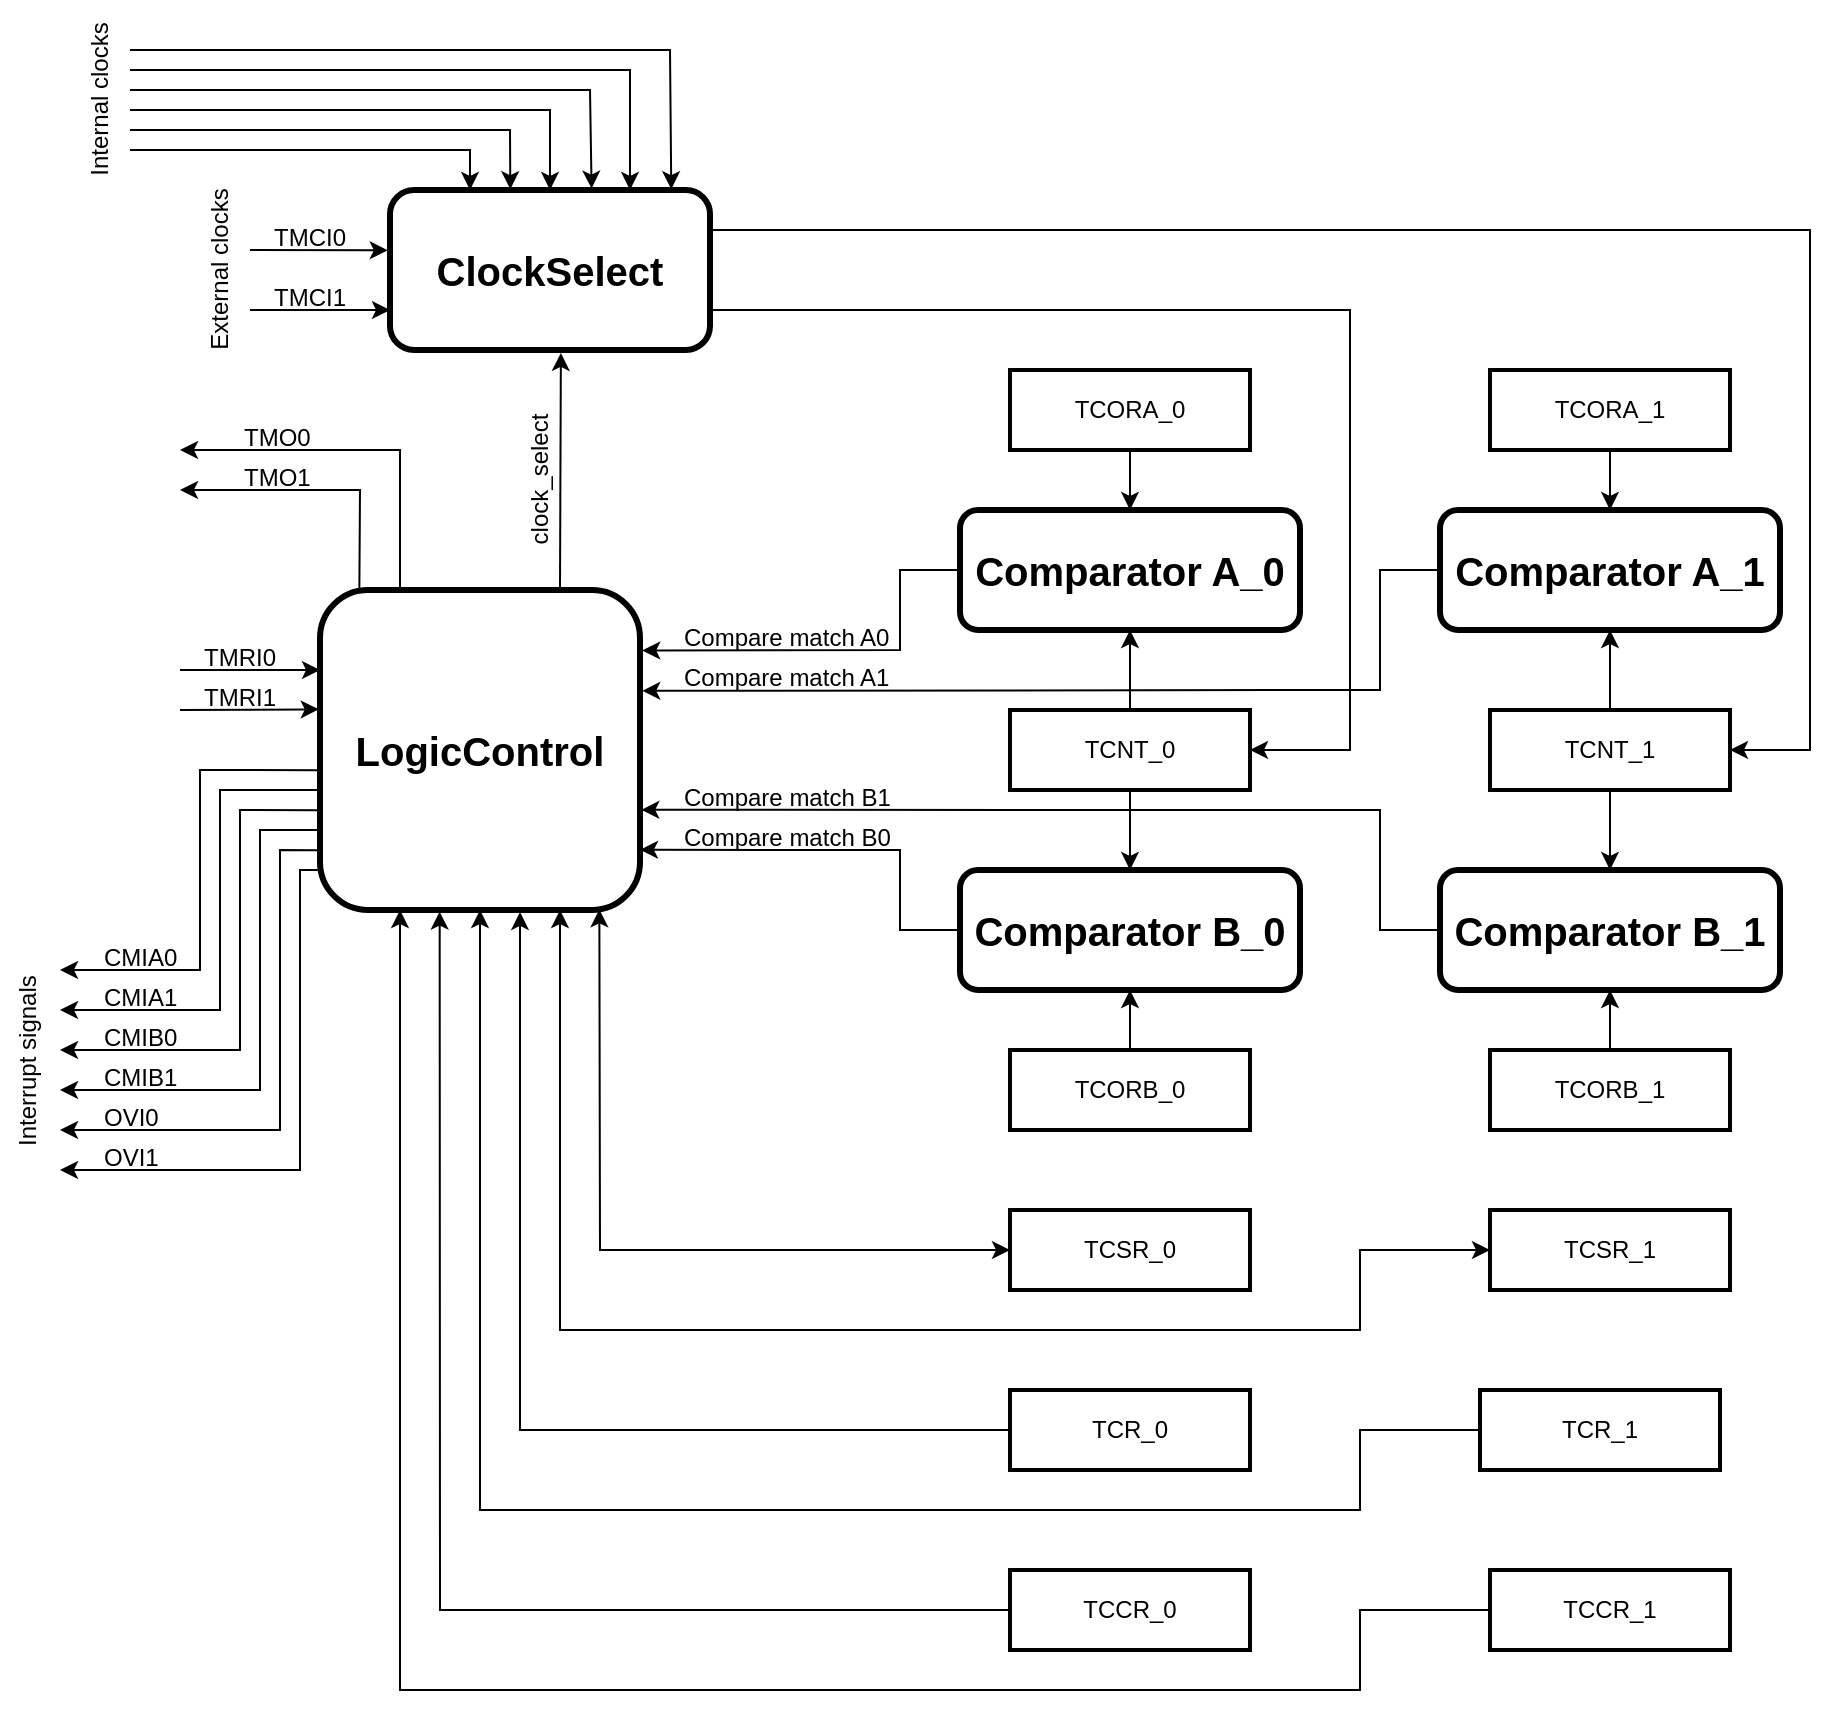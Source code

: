 <mxfile version="27.1.4">
  <diagram name="Page-1" id="8HpQ-8Nv3RYFxjtC_Wua">
    <mxGraphModel dx="1489" dy="845" grid="1" gridSize="10" guides="1" tooltips="1" connect="1" arrows="1" fold="1" page="1" pageScale="1" pageWidth="1600" pageHeight="900" math="0" shadow="0">
      <root>
        <mxCell id="0" />
        <mxCell id="1" parent="0" />
        <mxCell id="-IlWu7yrMwcjvubHEvKh-1" value="&lt;font style=&quot;font-size: 20px;&quot;&gt;&lt;span&gt;ClockSelect&lt;/span&gt;&lt;/font&gt;" style="rounded=1;whiteSpace=wrap;html=1;fontStyle=1;strokeWidth=3;" vertex="1" parent="1">
          <mxGeometry x="570" y="120" width="160" height="80" as="geometry" />
        </mxCell>
        <mxCell id="-IlWu7yrMwcjvubHEvKh-2" value="&lt;font style=&quot;font-size: 20px;&quot;&gt;LogicControl&lt;/font&gt;" style="rounded=1;whiteSpace=wrap;html=1;strokeWidth=3;fontStyle=1" vertex="1" parent="1">
          <mxGeometry x="535" y="320" width="160" height="160" as="geometry" />
        </mxCell>
        <mxCell id="-IlWu7yrMwcjvubHEvKh-3" value="&lt;font style=&quot;font-size: 20px;&quot;&gt;Comparator A_0&lt;/font&gt;" style="rounded=1;whiteSpace=wrap;html=1;strokeWidth=3;fontStyle=1" vertex="1" parent="1">
          <mxGeometry x="855" y="280" width="170" height="60" as="geometry" />
        </mxCell>
        <mxCell id="-IlWu7yrMwcjvubHEvKh-4" value="&lt;font style=&quot;font-size: 20px;&quot;&gt;Comparator A_1&lt;/font&gt;" style="rounded=1;whiteSpace=wrap;html=1;strokeWidth=3;fontStyle=1" vertex="1" parent="1">
          <mxGeometry x="1095" y="280" width="170" height="60" as="geometry" />
        </mxCell>
        <mxCell id="-IlWu7yrMwcjvubHEvKh-5" value="&lt;font style=&quot;font-size: 20px;&quot;&gt;Comparator B_0&lt;/font&gt;" style="rounded=1;whiteSpace=wrap;html=1;strokeWidth=3;fontStyle=1" vertex="1" parent="1">
          <mxGeometry x="855" y="460" width="170" height="60" as="geometry" />
        </mxCell>
        <mxCell id="-IlWu7yrMwcjvubHEvKh-6" value="&lt;font style=&quot;font-size: 20px;&quot;&gt;Comparator B_1&lt;/font&gt;" style="rounded=1;whiteSpace=wrap;html=1;strokeWidth=3;fontStyle=1" vertex="1" parent="1">
          <mxGeometry x="1095" y="460" width="170" height="60" as="geometry" />
        </mxCell>
        <mxCell id="-IlWu7yrMwcjvubHEvKh-7" value="TCORA_0" style="rounded=0;whiteSpace=wrap;html=1;strokeWidth=2;" vertex="1" parent="1">
          <mxGeometry x="880" y="210" width="120" height="40" as="geometry" />
        </mxCell>
        <mxCell id="-IlWu7yrMwcjvubHEvKh-8" value="TCORA_1" style="rounded=0;whiteSpace=wrap;html=1;strokeWidth=2;" vertex="1" parent="1">
          <mxGeometry x="1120" y="210" width="120" height="40" as="geometry" />
        </mxCell>
        <mxCell id="-IlWu7yrMwcjvubHEvKh-9" value="TCNT_0" style="rounded=0;whiteSpace=wrap;html=1;strokeWidth=2;" vertex="1" parent="1">
          <mxGeometry x="880" y="380" width="120" height="40" as="geometry" />
        </mxCell>
        <mxCell id="-IlWu7yrMwcjvubHEvKh-11" value="TCNT_1" style="rounded=0;whiteSpace=wrap;html=1;strokeWidth=2;" vertex="1" parent="1">
          <mxGeometry x="1120" y="380" width="120" height="40" as="geometry" />
        </mxCell>
        <mxCell id="-IlWu7yrMwcjvubHEvKh-12" value="TCORB_0" style="rounded=0;whiteSpace=wrap;html=1;strokeWidth=2;" vertex="1" parent="1">
          <mxGeometry x="880" y="550" width="120" height="40" as="geometry" />
        </mxCell>
        <mxCell id="-IlWu7yrMwcjvubHEvKh-13" value="TCORB_1" style="rounded=0;whiteSpace=wrap;html=1;strokeWidth=2;" vertex="1" parent="1">
          <mxGeometry x="1120" y="550" width="120" height="40" as="geometry" />
        </mxCell>
        <mxCell id="-IlWu7yrMwcjvubHEvKh-14" value="" style="endArrow=classic;html=1;rounded=0;exitX=0.5;exitY=1;exitDx=0;exitDy=0;entryX=0.5;entryY=0;entryDx=0;entryDy=0;" edge="1" parent="1" source="-IlWu7yrMwcjvubHEvKh-7" target="-IlWu7yrMwcjvubHEvKh-3">
          <mxGeometry width="50" height="50" relative="1" as="geometry">
            <mxPoint x="1045" y="240" as="sourcePoint" />
            <mxPoint x="1095" y="190" as="targetPoint" />
          </mxGeometry>
        </mxCell>
        <mxCell id="-IlWu7yrMwcjvubHEvKh-15" value="" style="endArrow=classic;html=1;rounded=0;exitX=0.5;exitY=1;exitDx=0;exitDy=0;entryX=0.5;entryY=0;entryDx=0;entryDy=0;" edge="1" parent="1" source="-IlWu7yrMwcjvubHEvKh-8" target="-IlWu7yrMwcjvubHEvKh-4">
          <mxGeometry width="50" height="50" relative="1" as="geometry">
            <mxPoint x="1265" y="290" as="sourcePoint" />
            <mxPoint x="1315" y="240" as="targetPoint" />
          </mxGeometry>
        </mxCell>
        <mxCell id="-IlWu7yrMwcjvubHEvKh-16" value="" style="endArrow=classic;html=1;rounded=0;exitX=0.5;exitY=0;exitDx=0;exitDy=0;entryX=0.5;entryY=1;entryDx=0;entryDy=0;" edge="1" parent="1" source="-IlWu7yrMwcjvubHEvKh-11" target="-IlWu7yrMwcjvubHEvKh-4">
          <mxGeometry width="50" height="50" relative="1" as="geometry">
            <mxPoint x="1045" y="390" as="sourcePoint" />
            <mxPoint x="1095" y="340" as="targetPoint" />
          </mxGeometry>
        </mxCell>
        <mxCell id="-IlWu7yrMwcjvubHEvKh-18" value="" style="endArrow=classic;html=1;rounded=0;entryX=0.5;entryY=1;entryDx=0;entryDy=0;exitX=0.5;exitY=0;exitDx=0;exitDy=0;" edge="1" parent="1" source="-IlWu7yrMwcjvubHEvKh-9" target="-IlWu7yrMwcjvubHEvKh-3">
          <mxGeometry width="50" height="50" relative="1" as="geometry">
            <mxPoint x="875" y="410" as="sourcePoint" />
            <mxPoint x="925" y="360" as="targetPoint" />
          </mxGeometry>
        </mxCell>
        <mxCell id="-IlWu7yrMwcjvubHEvKh-19" value="" style="endArrow=classic;html=1;rounded=0;exitX=0.5;exitY=1;exitDx=0;exitDy=0;entryX=0.5;entryY=0;entryDx=0;entryDy=0;" edge="1" parent="1" source="-IlWu7yrMwcjvubHEvKh-9" target="-IlWu7yrMwcjvubHEvKh-5">
          <mxGeometry width="50" height="50" relative="1" as="geometry">
            <mxPoint x="785" y="450" as="sourcePoint" />
            <mxPoint x="835" y="400" as="targetPoint" />
          </mxGeometry>
        </mxCell>
        <mxCell id="-IlWu7yrMwcjvubHEvKh-20" value="" style="endArrow=classic;html=1;rounded=0;exitX=0.5;exitY=1;exitDx=0;exitDy=0;entryX=0.5;entryY=0;entryDx=0;entryDy=0;" edge="1" parent="1" source="-IlWu7yrMwcjvubHEvKh-11" target="-IlWu7yrMwcjvubHEvKh-6">
          <mxGeometry width="50" height="50" relative="1" as="geometry">
            <mxPoint x="1015" y="430" as="sourcePoint" />
            <mxPoint x="1065" y="380" as="targetPoint" />
          </mxGeometry>
        </mxCell>
        <mxCell id="-IlWu7yrMwcjvubHEvKh-21" value="" style="endArrow=classic;html=1;rounded=0;entryX=0.5;entryY=1;entryDx=0;entryDy=0;exitX=0.5;exitY=0;exitDx=0;exitDy=0;" edge="1" parent="1" source="-IlWu7yrMwcjvubHEvKh-12" target="-IlWu7yrMwcjvubHEvKh-5">
          <mxGeometry width="50" height="50" relative="1" as="geometry">
            <mxPoint x="705" y="560" as="sourcePoint" />
            <mxPoint x="755" y="510" as="targetPoint" />
          </mxGeometry>
        </mxCell>
        <mxCell id="-IlWu7yrMwcjvubHEvKh-22" value="" style="endArrow=classic;html=1;rounded=0;entryX=0.5;entryY=1;entryDx=0;entryDy=0;exitX=0.5;exitY=0;exitDx=0;exitDy=0;" edge="1" parent="1" source="-IlWu7yrMwcjvubHEvKh-13" target="-IlWu7yrMwcjvubHEvKh-6">
          <mxGeometry width="50" height="50" relative="1" as="geometry">
            <mxPoint x="1045" y="600" as="sourcePoint" />
            <mxPoint x="1095" y="550" as="targetPoint" />
          </mxGeometry>
        </mxCell>
        <mxCell id="-IlWu7yrMwcjvubHEvKh-23" value="" style="endArrow=classic;html=1;rounded=0;exitX=0;exitY=0.5;exitDx=0;exitDy=0;entryX=1.007;entryY=0.189;entryDx=0;entryDy=0;entryPerimeter=0;" edge="1" parent="1" source="-IlWu7yrMwcjvubHEvKh-3" target="-IlWu7yrMwcjvubHEvKh-2">
          <mxGeometry width="50" height="50" relative="1" as="geometry">
            <mxPoint x="785" y="270" as="sourcePoint" />
            <mxPoint x="715" y="360" as="targetPoint" />
            <Array as="points">
              <mxPoint x="825" y="310" />
              <mxPoint x="825" y="350" />
            </Array>
          </mxGeometry>
        </mxCell>
        <mxCell id="-IlWu7yrMwcjvubHEvKh-24" value="" style="endArrow=classic;html=1;rounded=0;exitX=0;exitY=0.5;exitDx=0;exitDy=0;entryX=1;entryY=0.812;entryDx=0;entryDy=0;entryPerimeter=0;" edge="1" parent="1" source="-IlWu7yrMwcjvubHEvKh-5" target="-IlWu7yrMwcjvubHEvKh-2">
          <mxGeometry width="50" height="50" relative="1" as="geometry">
            <mxPoint x="745" y="490" as="sourcePoint" />
            <mxPoint x="706" y="450" as="targetPoint" />
            <Array as="points">
              <mxPoint x="825" y="490" />
              <mxPoint x="825" y="450" />
            </Array>
          </mxGeometry>
        </mxCell>
        <mxCell id="-IlWu7yrMwcjvubHEvKh-25" value="" style="endArrow=classic;html=1;rounded=0;exitX=0;exitY=0.5;exitDx=0;exitDy=0;entryX=1.007;entryY=0.315;entryDx=0;entryDy=0;entryPerimeter=0;" edge="1" parent="1" source="-IlWu7yrMwcjvubHEvKh-4" target="-IlWu7yrMwcjvubHEvKh-2">
          <mxGeometry width="50" height="50" relative="1" as="geometry">
            <mxPoint x="1065" y="260" as="sourcePoint" />
            <mxPoint x="695" y="370" as="targetPoint" />
            <Array as="points">
              <mxPoint x="1065" y="310" />
              <mxPoint x="1065" y="370" />
            </Array>
          </mxGeometry>
        </mxCell>
        <mxCell id="-IlWu7yrMwcjvubHEvKh-26" value="" style="endArrow=classic;html=1;rounded=0;exitX=0;exitY=0.5;exitDx=0;exitDy=0;entryX=1.004;entryY=0.687;entryDx=0;entryDy=0;entryPerimeter=0;" edge="1" parent="1" source="-IlWu7yrMwcjvubHEvKh-6" target="-IlWu7yrMwcjvubHEvKh-2">
          <mxGeometry width="50" height="50" relative="1" as="geometry">
            <mxPoint x="765" y="550" as="sourcePoint" />
            <mxPoint x="705" y="420" as="targetPoint" />
            <Array as="points">
              <mxPoint x="1065" y="490" />
              <mxPoint x="1065" y="430" />
            </Array>
          </mxGeometry>
        </mxCell>
        <mxCell id="-IlWu7yrMwcjvubHEvKh-28" value="Compare match A0" style="text;whiteSpace=wrap;" vertex="1" parent="1">
          <mxGeometry x="715" y="330" width="140" height="40" as="geometry" />
        </mxCell>
        <mxCell id="-IlWu7yrMwcjvubHEvKh-29" value="Compare match A1" style="text;whiteSpace=wrap;" vertex="1" parent="1">
          <mxGeometry x="715" y="350" width="140" height="40" as="geometry" />
        </mxCell>
        <mxCell id="-IlWu7yrMwcjvubHEvKh-30" value="Compare match B0" style="text;whiteSpace=wrap;" vertex="1" parent="1">
          <mxGeometry x="715" y="430" width="140" height="40" as="geometry" />
        </mxCell>
        <mxCell id="-IlWu7yrMwcjvubHEvKh-31" value="Compare match B1" style="text;whiteSpace=wrap;" vertex="1" parent="1">
          <mxGeometry x="715" y="410" width="140" height="40" as="geometry" />
        </mxCell>
        <mxCell id="-IlWu7yrMwcjvubHEvKh-33" value="TCSR_1" style="rounded=0;whiteSpace=wrap;html=1;strokeWidth=2;" vertex="1" parent="1">
          <mxGeometry x="1120" y="630" width="120" height="40" as="geometry" />
        </mxCell>
        <mxCell id="-IlWu7yrMwcjvubHEvKh-34" value="TCSR_0" style="rounded=0;whiteSpace=wrap;html=1;strokeWidth=2;" vertex="1" parent="1">
          <mxGeometry x="880" y="630" width="120" height="40" as="geometry" />
        </mxCell>
        <mxCell id="-IlWu7yrMwcjvubHEvKh-38" value="" style="endArrow=classic;startArrow=classic;html=1;rounded=0;entryX=0.873;entryY=0.998;entryDx=0;entryDy=0;entryPerimeter=0;exitX=0;exitY=0.5;exitDx=0;exitDy=0;" edge="1" parent="1" source="-IlWu7yrMwcjvubHEvKh-34" target="-IlWu7yrMwcjvubHEvKh-2">
          <mxGeometry width="50" height="50" relative="1" as="geometry">
            <mxPoint x="725" y="640" as="sourcePoint" />
            <mxPoint x="775" y="590" as="targetPoint" />
            <Array as="points">
              <mxPoint x="675" y="650" />
            </Array>
          </mxGeometry>
        </mxCell>
        <mxCell id="-IlWu7yrMwcjvubHEvKh-39" value="" style="endArrow=classic;startArrow=classic;html=1;rounded=0;entryX=0.75;entryY=1;entryDx=0;entryDy=0;exitX=0;exitY=0.5;exitDx=0;exitDy=0;" edge="1" parent="1" source="-IlWu7yrMwcjvubHEvKh-33" target="-IlWu7yrMwcjvubHEvKh-2">
          <mxGeometry width="50" height="50" relative="1" as="geometry">
            <mxPoint x="860" y="708" as="sourcePoint" />
            <mxPoint x="655" y="530" as="targetPoint" />
            <Array as="points">
              <mxPoint x="1055" y="650" />
              <mxPoint x="1055" y="690" />
              <mxPoint x="655" y="690" />
            </Array>
          </mxGeometry>
        </mxCell>
        <mxCell id="-IlWu7yrMwcjvubHEvKh-40" value="TCR_1" style="rounded=0;whiteSpace=wrap;html=1;strokeWidth=2;" vertex="1" parent="1">
          <mxGeometry x="1115" y="720" width="120" height="40" as="geometry" />
        </mxCell>
        <mxCell id="-IlWu7yrMwcjvubHEvKh-41" value="TCR_0" style="rounded=0;whiteSpace=wrap;html=1;strokeWidth=2;" vertex="1" parent="1">
          <mxGeometry x="880" y="720" width="120" height="40" as="geometry" />
        </mxCell>
        <mxCell id="-IlWu7yrMwcjvubHEvKh-42" value="TCCR_1" style="rounded=0;whiteSpace=wrap;html=1;strokeWidth=2;" vertex="1" parent="1">
          <mxGeometry x="1120" y="810" width="120" height="40" as="geometry" />
        </mxCell>
        <mxCell id="-IlWu7yrMwcjvubHEvKh-43" value="TCCR_0" style="rounded=0;whiteSpace=wrap;html=1;strokeWidth=2;" vertex="1" parent="1">
          <mxGeometry x="880" y="810" width="120" height="40" as="geometry" />
        </mxCell>
        <mxCell id="-IlWu7yrMwcjvubHEvKh-44" value="" style="endArrow=classic;html=1;rounded=0;exitX=0;exitY=0.5;exitDx=0;exitDy=0;entryX=0.625;entryY=1.006;entryDx=0;entryDy=0;entryPerimeter=0;" edge="1" parent="1" source="-IlWu7yrMwcjvubHEvKh-41" target="-IlWu7yrMwcjvubHEvKh-2">
          <mxGeometry width="50" height="50" relative="1" as="geometry">
            <mxPoint x="495" y="600" as="sourcePoint" />
            <mxPoint x="635" y="480" as="targetPoint" />
            <Array as="points">
              <mxPoint x="635" y="740" />
            </Array>
          </mxGeometry>
        </mxCell>
        <mxCell id="-IlWu7yrMwcjvubHEvKh-45" value="" style="endArrow=classic;html=1;rounded=0;exitX=0;exitY=0.5;exitDx=0;exitDy=0;entryX=0.5;entryY=1;entryDx=0;entryDy=0;" edge="1" parent="1" source="-IlWu7yrMwcjvubHEvKh-40" target="-IlWu7yrMwcjvubHEvKh-2">
          <mxGeometry width="50" height="50" relative="1" as="geometry">
            <mxPoint x="405" y="600" as="sourcePoint" />
            <mxPoint x="455" y="550" as="targetPoint" />
            <Array as="points">
              <mxPoint x="1055" y="740" />
              <mxPoint x="1055" y="780" />
              <mxPoint x="615" y="780" />
            </Array>
          </mxGeometry>
        </mxCell>
        <mxCell id="-IlWu7yrMwcjvubHEvKh-46" value="" style="endArrow=classic;html=1;rounded=0;entryX=0.374;entryY=1.005;entryDx=0;entryDy=0;entryPerimeter=0;exitX=0;exitY=0.5;exitDx=0;exitDy=0;" edge="1" parent="1" source="-IlWu7yrMwcjvubHEvKh-43" target="-IlWu7yrMwcjvubHEvKh-2">
          <mxGeometry width="50" height="50" relative="1" as="geometry">
            <mxPoint x="405" y="580" as="sourcePoint" />
            <mxPoint x="455" y="530" as="targetPoint" />
            <Array as="points">
              <mxPoint x="595" y="830" />
            </Array>
          </mxGeometry>
        </mxCell>
        <mxCell id="-IlWu7yrMwcjvubHEvKh-47" value="" style="endArrow=classic;html=1;rounded=0;exitX=0;exitY=0.5;exitDx=0;exitDy=0;entryX=0.25;entryY=1;entryDx=0;entryDy=0;" edge="1" parent="1" source="-IlWu7yrMwcjvubHEvKh-42" target="-IlWu7yrMwcjvubHEvKh-2">
          <mxGeometry width="50" height="50" relative="1" as="geometry">
            <mxPoint x="475" y="830" as="sourcePoint" />
            <mxPoint x="525" y="780" as="targetPoint" />
            <Array as="points">
              <mxPoint x="1055" y="830" />
              <mxPoint x="1055" y="870" />
              <mxPoint x="575" y="870" />
            </Array>
          </mxGeometry>
        </mxCell>
        <mxCell id="-IlWu7yrMwcjvubHEvKh-49" value="" style="endArrow=classic;html=1;rounded=0;" edge="1" parent="1">
          <mxGeometry width="50" height="50" relative="1" as="geometry">
            <mxPoint x="535" y="460" as="sourcePoint" />
            <mxPoint x="405" y="610" as="targetPoint" />
            <Array as="points">
              <mxPoint x="525" y="460" />
              <mxPoint x="525" y="610" />
            </Array>
          </mxGeometry>
        </mxCell>
        <mxCell id="-IlWu7yrMwcjvubHEvKh-50" value="" style="endArrow=classic;html=1;rounded=0;exitX=0;exitY=0.813;exitDx=0;exitDy=0;exitPerimeter=0;" edge="1" parent="1" source="-IlWu7yrMwcjvubHEvKh-2">
          <mxGeometry width="50" height="50" relative="1" as="geometry">
            <mxPoint x="385" y="480" as="sourcePoint" />
            <mxPoint x="405" y="590" as="targetPoint" />
            <Array as="points">
              <mxPoint x="515" y="450" />
              <mxPoint x="515" y="590" />
            </Array>
          </mxGeometry>
        </mxCell>
        <mxCell id="-IlWu7yrMwcjvubHEvKh-51" value="" style="endArrow=classic;html=1;rounded=0;exitX=0;exitY=0.75;exitDx=0;exitDy=0;" edge="1" parent="1" source="-IlWu7yrMwcjvubHEvKh-2">
          <mxGeometry width="50" height="50" relative="1" as="geometry">
            <mxPoint x="465" y="440" as="sourcePoint" />
            <mxPoint x="405" y="570" as="targetPoint" />
            <Array as="points">
              <mxPoint x="505" y="440" />
              <mxPoint x="505" y="570" />
            </Array>
          </mxGeometry>
        </mxCell>
        <mxCell id="-IlWu7yrMwcjvubHEvKh-52" value="" style="endArrow=classic;html=1;rounded=0;exitX=0;exitY=0.688;exitDx=0;exitDy=0;exitPerimeter=0;" edge="1" parent="1" source="-IlWu7yrMwcjvubHEvKh-2">
          <mxGeometry width="50" height="50" relative="1" as="geometry">
            <mxPoint x="475" y="420" as="sourcePoint" />
            <mxPoint x="405" y="550" as="targetPoint" />
            <Array as="points">
              <mxPoint x="495" y="430" />
              <mxPoint x="495" y="550" />
            </Array>
          </mxGeometry>
        </mxCell>
        <mxCell id="-IlWu7yrMwcjvubHEvKh-53" value="" style="endArrow=classic;html=1;rounded=0;exitX=0;exitY=0.625;exitDx=0;exitDy=0;exitPerimeter=0;" edge="1" parent="1" source="-IlWu7yrMwcjvubHEvKh-2">
          <mxGeometry width="50" height="50" relative="1" as="geometry">
            <mxPoint x="445" y="430" as="sourcePoint" />
            <mxPoint x="405" y="530" as="targetPoint" />
            <Array as="points">
              <mxPoint x="485" y="420" />
              <mxPoint x="485" y="530" />
            </Array>
          </mxGeometry>
        </mxCell>
        <mxCell id="-IlWu7yrMwcjvubHEvKh-54" value="" style="endArrow=classic;html=1;rounded=0;exitX=0;exitY=0.563;exitDx=0;exitDy=0;exitPerimeter=0;" edge="1" parent="1" source="-IlWu7yrMwcjvubHEvKh-2">
          <mxGeometry width="50" height="50" relative="1" as="geometry">
            <mxPoint x="425" y="420" as="sourcePoint" />
            <mxPoint x="405" y="510" as="targetPoint" />
            <Array as="points">
              <mxPoint x="475" y="410" />
              <mxPoint x="475" y="510" />
            </Array>
          </mxGeometry>
        </mxCell>
        <mxCell id="-IlWu7yrMwcjvubHEvKh-55" value="CMIA0" style="text;whiteSpace=wrap;" vertex="1" parent="1">
          <mxGeometry x="425" y="490" width="70" height="40" as="geometry" />
        </mxCell>
        <mxCell id="-IlWu7yrMwcjvubHEvKh-56" value="CMIA1" style="text;whiteSpace=wrap;" vertex="1" parent="1">
          <mxGeometry x="425" y="510" width="70" height="40" as="geometry" />
        </mxCell>
        <mxCell id="-IlWu7yrMwcjvubHEvKh-57" value="CMIB0" style="text;whiteSpace=wrap;" vertex="1" parent="1">
          <mxGeometry x="425" y="530" width="70" height="40" as="geometry" />
        </mxCell>
        <mxCell id="-IlWu7yrMwcjvubHEvKh-58" value="CMIB1" style="text;whiteSpace=wrap;" vertex="1" parent="1">
          <mxGeometry x="425" y="550" width="70" height="40" as="geometry" />
        </mxCell>
        <mxCell id="-IlWu7yrMwcjvubHEvKh-59" value="OVI0" style="text;whiteSpace=wrap;" vertex="1" parent="1">
          <mxGeometry x="425" y="570" width="60" height="40" as="geometry" />
        </mxCell>
        <mxCell id="-IlWu7yrMwcjvubHEvKh-60" value="OVI1" style="text;whiteSpace=wrap;" vertex="1" parent="1">
          <mxGeometry x="425" y="590" width="60" height="40" as="geometry" />
        </mxCell>
        <mxCell id="-IlWu7yrMwcjvubHEvKh-61" value="Interrupt signals" style="text;whiteSpace=wrap;rotation=-90;" vertex="1" parent="1">
          <mxGeometry x="335" y="520" width="120" height="40" as="geometry" />
        </mxCell>
        <mxCell id="-IlWu7yrMwcjvubHEvKh-62" value="TMRI0" style="text;whiteSpace=wrap;" vertex="1" parent="1">
          <mxGeometry x="475" y="340" width="70" height="40" as="geometry" />
        </mxCell>
        <mxCell id="-IlWu7yrMwcjvubHEvKh-63" value="TMRI1" style="text;whiteSpace=wrap;" vertex="1" parent="1">
          <mxGeometry x="475" y="360" width="70" height="40" as="geometry" />
        </mxCell>
        <mxCell id="-IlWu7yrMwcjvubHEvKh-64" value="" style="endArrow=classic;html=1;rounded=0;entryX=0;entryY=0.25;entryDx=0;entryDy=0;" edge="1" parent="1" target="-IlWu7yrMwcjvubHEvKh-2">
          <mxGeometry width="50" height="50" relative="1" as="geometry">
            <mxPoint x="465" y="360" as="sourcePoint" />
            <mxPoint x="525" y="380" as="targetPoint" />
          </mxGeometry>
        </mxCell>
        <mxCell id="-IlWu7yrMwcjvubHEvKh-65" value="" style="endArrow=classic;html=1;rounded=0;entryX=-0.004;entryY=0.373;entryDx=0;entryDy=0;entryPerimeter=0;" edge="1" parent="1" target="-IlWu7yrMwcjvubHEvKh-2">
          <mxGeometry width="50" height="50" relative="1" as="geometry">
            <mxPoint x="465" y="380" as="sourcePoint" />
            <mxPoint x="405" y="370" as="targetPoint" />
          </mxGeometry>
        </mxCell>
        <mxCell id="-IlWu7yrMwcjvubHEvKh-66" value="TMO0" style="text;whiteSpace=wrap;" vertex="1" parent="1">
          <mxGeometry x="495" y="230" width="70" height="40" as="geometry" />
        </mxCell>
        <mxCell id="-IlWu7yrMwcjvubHEvKh-67" value="TMO1" style="text;whiteSpace=wrap;" vertex="1" parent="1">
          <mxGeometry x="495" y="250" width="70" height="40" as="geometry" />
        </mxCell>
        <mxCell id="-IlWu7yrMwcjvubHEvKh-68" value="" style="endArrow=classic;html=1;rounded=0;exitX=0.25;exitY=0;exitDx=0;exitDy=0;" edge="1" parent="1" source="-IlWu7yrMwcjvubHEvKh-2">
          <mxGeometry width="50" height="50" relative="1" as="geometry">
            <mxPoint x="475" y="300" as="sourcePoint" />
            <mxPoint x="465" y="250" as="targetPoint" />
            <Array as="points">
              <mxPoint x="575" y="250" />
            </Array>
          </mxGeometry>
        </mxCell>
        <mxCell id="-IlWu7yrMwcjvubHEvKh-70" value="" style="endArrow=classic;html=1;rounded=0;exitX=0.123;exitY=0;exitDx=0;exitDy=0;exitPerimeter=0;" edge="1" parent="1" source="-IlWu7yrMwcjvubHEvKh-2">
          <mxGeometry width="50" height="50" relative="1" as="geometry">
            <mxPoint x="425" y="310" as="sourcePoint" />
            <mxPoint x="465" y="270" as="targetPoint" />
            <Array as="points">
              <mxPoint x="555" y="270" />
            </Array>
          </mxGeometry>
        </mxCell>
        <mxCell id="-IlWu7yrMwcjvubHEvKh-72" value="" style="endArrow=classic;html=1;rounded=0;entryX=0.25;entryY=0;entryDx=0;entryDy=0;" edge="1" parent="1" target="-IlWu7yrMwcjvubHEvKh-1">
          <mxGeometry width="50" height="50" relative="1" as="geometry">
            <mxPoint x="440" y="100" as="sourcePoint" />
            <mxPoint x="490" y="100" as="targetPoint" />
            <Array as="points">
              <mxPoint x="610" y="100" />
            </Array>
          </mxGeometry>
        </mxCell>
        <mxCell id="-IlWu7yrMwcjvubHEvKh-73" value="" style="endArrow=classic;html=1;rounded=0;entryX=0.5;entryY=0;entryDx=0;entryDy=0;" edge="1" parent="1" target="-IlWu7yrMwcjvubHEvKh-1">
          <mxGeometry width="50" height="50" relative="1" as="geometry">
            <mxPoint x="440" y="80" as="sourcePoint" />
            <mxPoint x="475" y="50" as="targetPoint" />
            <Array as="points">
              <mxPoint x="650" y="80" />
            </Array>
          </mxGeometry>
        </mxCell>
        <mxCell id="-IlWu7yrMwcjvubHEvKh-74" value="" style="endArrow=classic;html=1;rounded=0;entryX=0.75;entryY=0;entryDx=0;entryDy=0;" edge="1" parent="1" target="-IlWu7yrMwcjvubHEvKh-1">
          <mxGeometry width="50" height="50" relative="1" as="geometry">
            <mxPoint x="440" y="60" as="sourcePoint" />
            <mxPoint x="750" y="50" as="targetPoint" />
            <Array as="points">
              <mxPoint x="690" y="60" />
            </Array>
          </mxGeometry>
        </mxCell>
        <mxCell id="-IlWu7yrMwcjvubHEvKh-75" value="" style="endArrow=classic;html=1;rounded=0;entryX=0.376;entryY=-0.005;entryDx=0;entryDy=0;entryPerimeter=0;" edge="1" parent="1" target="-IlWu7yrMwcjvubHEvKh-1">
          <mxGeometry width="50" height="50" relative="1" as="geometry">
            <mxPoint x="440" y="90" as="sourcePoint" />
            <mxPoint x="470" y="130" as="targetPoint" />
            <Array as="points">
              <mxPoint x="630" y="90" />
            </Array>
          </mxGeometry>
        </mxCell>
        <mxCell id="-IlWu7yrMwcjvubHEvKh-76" value="" style="endArrow=classic;html=1;rounded=0;entryX=0.63;entryY=-0.009;entryDx=0;entryDy=0;entryPerimeter=0;" edge="1" parent="1" target="-IlWu7yrMwcjvubHEvKh-1">
          <mxGeometry width="50" height="50" relative="1" as="geometry">
            <mxPoint x="440" y="70" as="sourcePoint" />
            <mxPoint x="640" y="40" as="targetPoint" />
            <Array as="points">
              <mxPoint x="670" y="70" />
            </Array>
          </mxGeometry>
        </mxCell>
        <mxCell id="-IlWu7yrMwcjvubHEvKh-77" value="" style="endArrow=classic;html=1;rounded=0;entryX=0.879;entryY=-0.005;entryDx=0;entryDy=0;entryPerimeter=0;" edge="1" parent="1" target="-IlWu7yrMwcjvubHEvKh-1">
          <mxGeometry width="50" height="50" relative="1" as="geometry">
            <mxPoint x="440" y="50" as="sourcePoint" />
            <mxPoint x="450" y="30" as="targetPoint" />
            <Array as="points">
              <mxPoint x="710" y="50" />
            </Array>
          </mxGeometry>
        </mxCell>
        <mxCell id="-IlWu7yrMwcjvubHEvKh-79" value="TMCI0" style="text;whiteSpace=wrap;" vertex="1" parent="1">
          <mxGeometry x="510" y="130" width="70" height="40" as="geometry" />
        </mxCell>
        <mxCell id="-IlWu7yrMwcjvubHEvKh-80" value="" style="endArrow=classic;html=1;rounded=0;entryX=-0.007;entryY=0.377;entryDx=0;entryDy=0;entryPerimeter=0;" edge="1" parent="1" target="-IlWu7yrMwcjvubHEvKh-1">
          <mxGeometry width="50" height="50" relative="1" as="geometry">
            <mxPoint x="500" y="150" as="sourcePoint" />
            <mxPoint x="540" y="130" as="targetPoint" />
          </mxGeometry>
        </mxCell>
        <mxCell id="-IlWu7yrMwcjvubHEvKh-81" value="" style="endArrow=classic;html=1;rounded=0;entryX=0;entryY=0.75;entryDx=0;entryDy=0;" edge="1" parent="1" target="-IlWu7yrMwcjvubHEvKh-1">
          <mxGeometry width="50" height="50" relative="1" as="geometry">
            <mxPoint x="500" y="180" as="sourcePoint" />
            <mxPoint x="510" y="160" as="targetPoint" />
          </mxGeometry>
        </mxCell>
        <mxCell id="-IlWu7yrMwcjvubHEvKh-82" value="TMCI1" style="text;whiteSpace=wrap;" vertex="1" parent="1">
          <mxGeometry x="510" y="160" width="70" height="40" as="geometry" />
        </mxCell>
        <mxCell id="-IlWu7yrMwcjvubHEvKh-85" value="" style="endArrow=classic;html=1;rounded=0;exitX=0.75;exitY=0;exitDx=0;exitDy=0;entryX=0.534;entryY=1.018;entryDx=0;entryDy=0;entryPerimeter=0;" edge="1" parent="1" source="-IlWu7yrMwcjvubHEvKh-2" target="-IlWu7yrMwcjvubHEvKh-1">
          <mxGeometry width="50" height="50" relative="1" as="geometry">
            <mxPoint x="630" y="280" as="sourcePoint" />
            <mxPoint x="680" y="230" as="targetPoint" />
          </mxGeometry>
        </mxCell>
        <mxCell id="-IlWu7yrMwcjvubHEvKh-86" value="" style="endArrow=classic;html=1;rounded=0;exitX=1;exitY=0.75;exitDx=0;exitDy=0;entryX=1;entryY=0.5;entryDx=0;entryDy=0;" edge="1" parent="1" source="-IlWu7yrMwcjvubHEvKh-1" target="-IlWu7yrMwcjvubHEvKh-9">
          <mxGeometry width="50" height="50" relative="1" as="geometry">
            <mxPoint x="960" y="130" as="sourcePoint" />
            <mxPoint x="1030" y="360" as="targetPoint" />
            <Array as="points">
              <mxPoint x="1050" y="180" />
              <mxPoint x="1050" y="400" />
            </Array>
          </mxGeometry>
        </mxCell>
        <mxCell id="-IlWu7yrMwcjvubHEvKh-87" value="" style="endArrow=classic;html=1;rounded=0;exitX=1;exitY=0.25;exitDx=0;exitDy=0;entryX=1;entryY=0.5;entryDx=0;entryDy=0;" edge="1" parent="1" source="-IlWu7yrMwcjvubHEvKh-1" target="-IlWu7yrMwcjvubHEvKh-11">
          <mxGeometry width="50" height="50" relative="1" as="geometry">
            <mxPoint x="740" y="150" as="sourcePoint" />
            <mxPoint x="1320.513" y="260" as="targetPoint" />
            <Array as="points">
              <mxPoint x="1280" y="140" />
              <mxPoint x="1280" y="400" />
            </Array>
          </mxGeometry>
        </mxCell>
        <mxCell id="-IlWu7yrMwcjvubHEvKh-88" value="External clocks" style="text;html=1;align=center;verticalAlign=middle;resizable=0;points=[];autosize=1;strokeColor=none;fillColor=none;rotation=-90;" vertex="1" parent="1">
          <mxGeometry x="435" y="145" width="100" height="30" as="geometry" />
        </mxCell>
        <mxCell id="-IlWu7yrMwcjvubHEvKh-89" value="Internal clocks" style="text;html=1;align=center;verticalAlign=middle;resizable=0;points=[];autosize=1;strokeColor=none;fillColor=none;rotation=-90;" vertex="1" parent="1">
          <mxGeometry x="375" y="60" width="100" height="30" as="geometry" />
        </mxCell>
        <mxCell id="-IlWu7yrMwcjvubHEvKh-90" value="clock_select" style="text;html=1;align=center;verticalAlign=middle;resizable=0;points=[];autosize=1;strokeColor=none;fillColor=none;rotation=-90;" vertex="1" parent="1">
          <mxGeometry x="600" y="250" width="90" height="30" as="geometry" />
        </mxCell>
      </root>
    </mxGraphModel>
  </diagram>
</mxfile>
